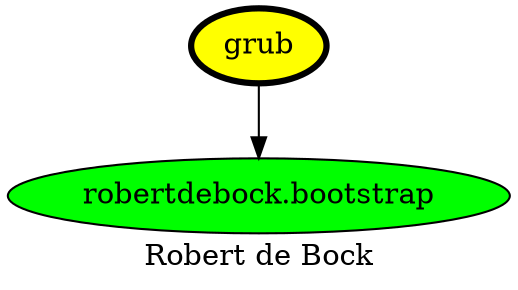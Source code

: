 digraph PhiloDilemma {
  label = "Robert de Bock" ;
  overlap=false
  {
    "grub" [fillcolor=yellow style=filled penwidth=3]
    "robertdebock.bootstrap" [fillcolor=green style=filled]
  }
  "grub" -> "robertdebock.bootstrap"
}

